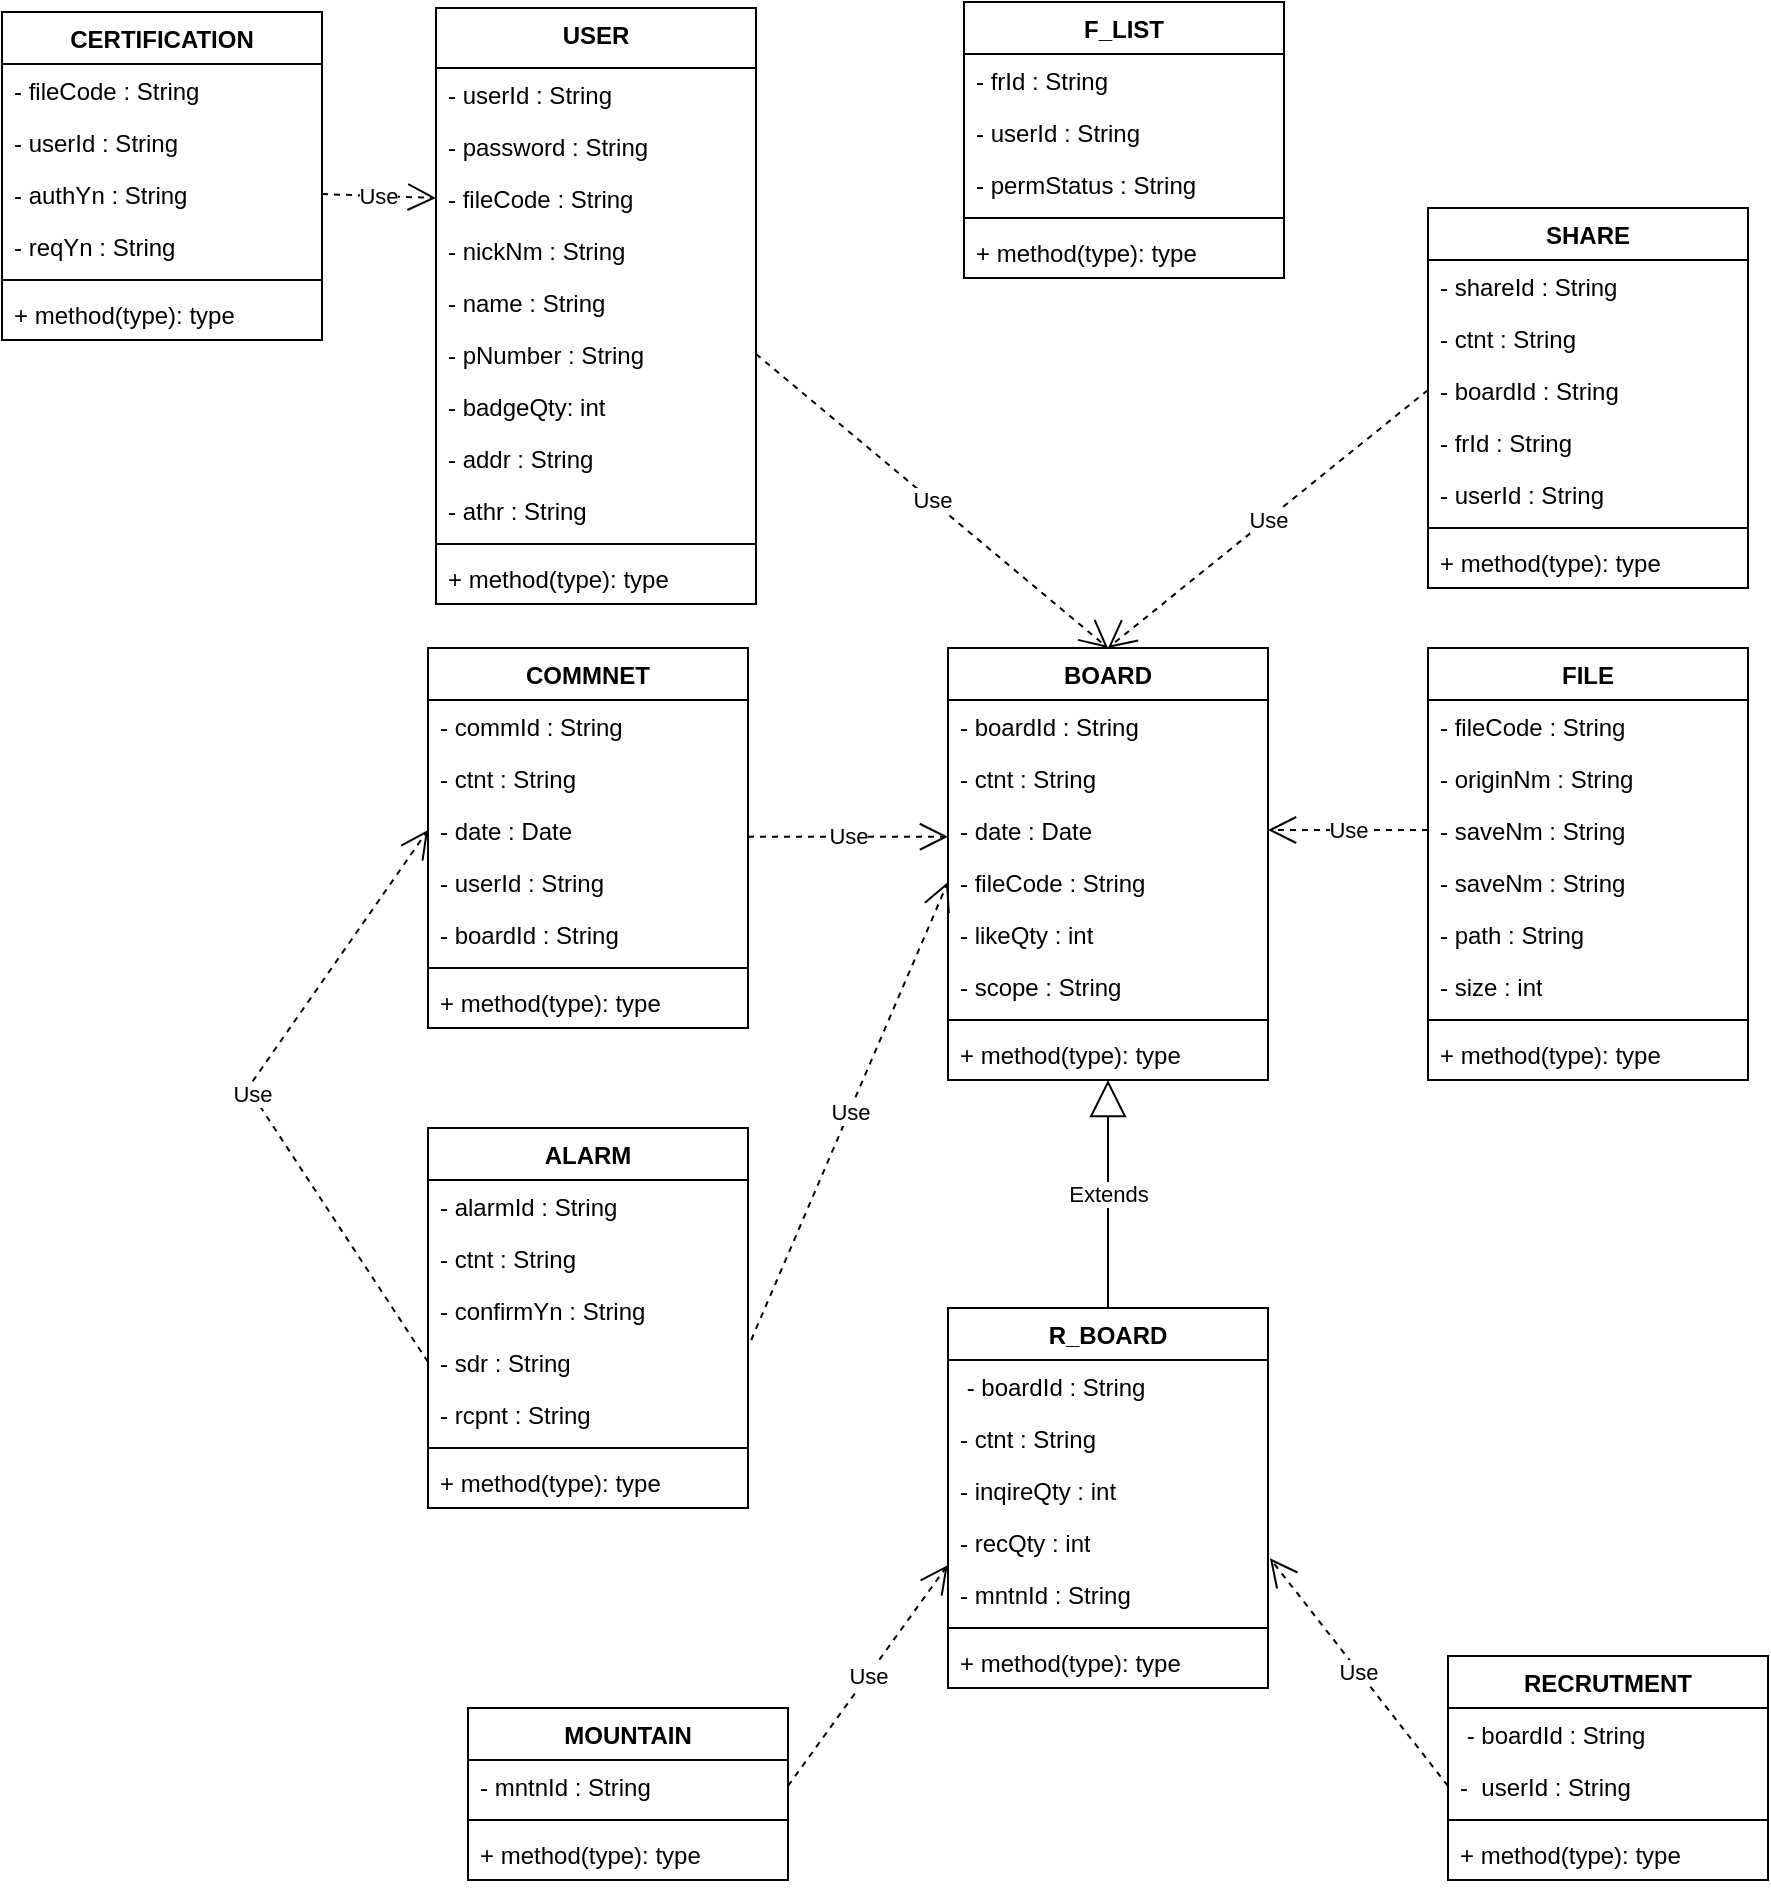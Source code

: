 <mxfile version="23.1.0" type="device">
  <diagram id="C5RBs43oDa-KdzZeNtuy" name="Page-1">
    <mxGraphModel dx="1887" dy="528" grid="0" gridSize="10" guides="1" tooltips="1" connect="1" arrows="1" fold="1" page="0" pageScale="1" pageWidth="827" pageHeight="1169" math="0" shadow="0">
      <root>
        <mxCell id="WIyWlLk6GJQsqaUBKTNV-0" />
        <mxCell id="WIyWlLk6GJQsqaUBKTNV-1" parent="WIyWlLk6GJQsqaUBKTNV-0" />
        <mxCell id="KOSHlnHlUAjCLCvc-AHI-1" value="USER" style="swimlane;fontStyle=1;align=center;verticalAlign=top;childLayout=stackLayout;horizontal=1;startSize=30;horizontalStack=0;resizeParent=1;resizeParentMax=0;resizeLast=0;collapsible=1;marginBottom=0;whiteSpace=wrap;html=1;" vertex="1" parent="WIyWlLk6GJQsqaUBKTNV-1">
          <mxGeometry x="414" y="660" width="160" height="298" as="geometry" />
        </mxCell>
        <mxCell id="KOSHlnHlUAjCLCvc-AHI-2" value="- userId : String" style="text;strokeColor=none;fillColor=none;align=left;verticalAlign=top;spacingLeft=4;spacingRight=4;overflow=hidden;rotatable=0;points=[[0,0.5],[1,0.5]];portConstraint=eastwest;whiteSpace=wrap;html=1;" vertex="1" parent="KOSHlnHlUAjCLCvc-AHI-1">
          <mxGeometry y="30" width="160" height="26" as="geometry" />
        </mxCell>
        <mxCell id="KOSHlnHlUAjCLCvc-AHI-12" value="- password : String" style="text;strokeColor=none;fillColor=none;align=left;verticalAlign=top;spacingLeft=4;spacingRight=4;overflow=hidden;rotatable=0;points=[[0,0.5],[1,0.5]];portConstraint=eastwest;whiteSpace=wrap;html=1;" vertex="1" parent="KOSHlnHlUAjCLCvc-AHI-1">
          <mxGeometry y="56" width="160" height="26" as="geometry" />
        </mxCell>
        <mxCell id="KOSHlnHlUAjCLCvc-AHI-15" value="- fileCode : String" style="text;strokeColor=none;fillColor=none;align=left;verticalAlign=top;spacingLeft=4;spacingRight=4;overflow=hidden;rotatable=0;points=[[0,0.5],[1,0.5]];portConstraint=eastwest;whiteSpace=wrap;html=1;" vertex="1" parent="KOSHlnHlUAjCLCvc-AHI-1">
          <mxGeometry y="82" width="160" height="26" as="geometry" />
        </mxCell>
        <mxCell id="KOSHlnHlUAjCLCvc-AHI-5" value="- nickNm : String" style="text;strokeColor=none;fillColor=none;align=left;verticalAlign=top;spacingLeft=4;spacingRight=4;overflow=hidden;rotatable=0;points=[[0,0.5],[1,0.5]];portConstraint=eastwest;whiteSpace=wrap;html=1;" vertex="1" parent="KOSHlnHlUAjCLCvc-AHI-1">
          <mxGeometry y="108" width="160" height="26" as="geometry" />
        </mxCell>
        <mxCell id="KOSHlnHlUAjCLCvc-AHI-14" value="- name : String" style="text;strokeColor=none;fillColor=none;align=left;verticalAlign=top;spacingLeft=4;spacingRight=4;overflow=hidden;rotatable=0;points=[[0,0.5],[1,0.5]];portConstraint=eastwest;whiteSpace=wrap;html=1;" vertex="1" parent="KOSHlnHlUAjCLCvc-AHI-1">
          <mxGeometry y="134" width="160" height="26" as="geometry" />
        </mxCell>
        <mxCell id="KOSHlnHlUAjCLCvc-AHI-13" value="- pNumber : String" style="text;strokeColor=none;fillColor=none;align=left;verticalAlign=top;spacingLeft=4;spacingRight=4;overflow=hidden;rotatable=0;points=[[0,0.5],[1,0.5]];portConstraint=eastwest;whiteSpace=wrap;html=1;" vertex="1" parent="KOSHlnHlUAjCLCvc-AHI-1">
          <mxGeometry y="160" width="160" height="26" as="geometry" />
        </mxCell>
        <mxCell id="KOSHlnHlUAjCLCvc-AHI-16" value="- badgeQty: int" style="text;strokeColor=none;fillColor=none;align=left;verticalAlign=top;spacingLeft=4;spacingRight=4;overflow=hidden;rotatable=0;points=[[0,0.5],[1,0.5]];portConstraint=eastwest;whiteSpace=wrap;html=1;" vertex="1" parent="KOSHlnHlUAjCLCvc-AHI-1">
          <mxGeometry y="186" width="160" height="26" as="geometry" />
        </mxCell>
        <mxCell id="KOSHlnHlUAjCLCvc-AHI-18" value="- addr : String" style="text;strokeColor=none;fillColor=none;align=left;verticalAlign=top;spacingLeft=4;spacingRight=4;overflow=hidden;rotatable=0;points=[[0,0.5],[1,0.5]];portConstraint=eastwest;whiteSpace=wrap;html=1;" vertex="1" parent="KOSHlnHlUAjCLCvc-AHI-1">
          <mxGeometry y="212" width="160" height="26" as="geometry" />
        </mxCell>
        <mxCell id="KOSHlnHlUAjCLCvc-AHI-17" value="- athr : String" style="text;strokeColor=none;fillColor=none;align=left;verticalAlign=top;spacingLeft=4;spacingRight=4;overflow=hidden;rotatable=0;points=[[0,0.5],[1,0.5]];portConstraint=eastwest;whiteSpace=wrap;html=1;" vertex="1" parent="KOSHlnHlUAjCLCvc-AHI-1">
          <mxGeometry y="238" width="160" height="26" as="geometry" />
        </mxCell>
        <mxCell id="KOSHlnHlUAjCLCvc-AHI-3" value="" style="line;strokeWidth=1;fillColor=none;align=left;verticalAlign=middle;spacingTop=-1;spacingLeft=3;spacingRight=3;rotatable=0;labelPosition=right;points=[];portConstraint=eastwest;strokeColor=inherit;" vertex="1" parent="KOSHlnHlUAjCLCvc-AHI-1">
          <mxGeometry y="264" width="160" height="8" as="geometry" />
        </mxCell>
        <mxCell id="KOSHlnHlUAjCLCvc-AHI-6" value="+ method(type): type" style="text;strokeColor=none;fillColor=none;align=left;verticalAlign=top;spacingLeft=4;spacingRight=4;overflow=hidden;rotatable=0;points=[[0,0.5],[1,0.5]];portConstraint=eastwest;whiteSpace=wrap;html=1;" vertex="1" parent="KOSHlnHlUAjCLCvc-AHI-1">
          <mxGeometry y="272" width="160" height="26" as="geometry" />
        </mxCell>
        <mxCell id="KOSHlnHlUAjCLCvc-AHI-20" value="F_LIST" style="swimlane;fontStyle=1;align=center;verticalAlign=top;childLayout=stackLayout;horizontal=1;startSize=26;horizontalStack=0;resizeParent=1;resizeParentMax=0;resizeLast=0;collapsible=1;marginBottom=0;whiteSpace=wrap;html=1;" vertex="1" parent="WIyWlLk6GJQsqaUBKTNV-1">
          <mxGeometry x="678" y="657" width="160" height="138" as="geometry" />
        </mxCell>
        <mxCell id="KOSHlnHlUAjCLCvc-AHI-21" value="- frId : String" style="text;strokeColor=none;fillColor=none;align=left;verticalAlign=top;spacingLeft=4;spacingRight=4;overflow=hidden;rotatable=0;points=[[0,0.5],[1,0.5]];portConstraint=eastwest;whiteSpace=wrap;html=1;" vertex="1" parent="KOSHlnHlUAjCLCvc-AHI-20">
          <mxGeometry y="26" width="160" height="26" as="geometry" />
        </mxCell>
        <mxCell id="KOSHlnHlUAjCLCvc-AHI-25" value="- userId : String" style="text;strokeColor=none;fillColor=none;align=left;verticalAlign=top;spacingLeft=4;spacingRight=4;overflow=hidden;rotatable=0;points=[[0,0.5],[1,0.5]];portConstraint=eastwest;whiteSpace=wrap;html=1;" vertex="1" parent="KOSHlnHlUAjCLCvc-AHI-20">
          <mxGeometry y="52" width="160" height="26" as="geometry" />
        </mxCell>
        <mxCell id="KOSHlnHlUAjCLCvc-AHI-24" value="- permStatus : String" style="text;strokeColor=none;fillColor=none;align=left;verticalAlign=top;spacingLeft=4;spacingRight=4;overflow=hidden;rotatable=0;points=[[0,0.5],[1,0.5]];portConstraint=eastwest;whiteSpace=wrap;html=1;" vertex="1" parent="KOSHlnHlUAjCLCvc-AHI-20">
          <mxGeometry y="78" width="160" height="26" as="geometry" />
        </mxCell>
        <mxCell id="KOSHlnHlUAjCLCvc-AHI-22" value="" style="line;strokeWidth=1;fillColor=none;align=left;verticalAlign=middle;spacingTop=-1;spacingLeft=3;spacingRight=3;rotatable=0;labelPosition=right;points=[];portConstraint=eastwest;strokeColor=inherit;" vertex="1" parent="KOSHlnHlUAjCLCvc-AHI-20">
          <mxGeometry y="104" width="160" height="8" as="geometry" />
        </mxCell>
        <mxCell id="KOSHlnHlUAjCLCvc-AHI-23" value="+ method(type): type" style="text;strokeColor=none;fillColor=none;align=left;verticalAlign=top;spacingLeft=4;spacingRight=4;overflow=hidden;rotatable=0;points=[[0,0.5],[1,0.5]];portConstraint=eastwest;whiteSpace=wrap;html=1;" vertex="1" parent="KOSHlnHlUAjCLCvc-AHI-20">
          <mxGeometry y="112" width="160" height="26" as="geometry" />
        </mxCell>
        <mxCell id="KOSHlnHlUAjCLCvc-AHI-26" value="CERTIFICATION" style="swimlane;fontStyle=1;align=center;verticalAlign=top;childLayout=stackLayout;horizontal=1;startSize=26;horizontalStack=0;resizeParent=1;resizeParentMax=0;resizeLast=0;collapsible=1;marginBottom=0;whiteSpace=wrap;html=1;" vertex="1" parent="WIyWlLk6GJQsqaUBKTNV-1">
          <mxGeometry x="197" y="662" width="160" height="164" as="geometry" />
        </mxCell>
        <mxCell id="KOSHlnHlUAjCLCvc-AHI-27" value="- fileCode : String" style="text;strokeColor=none;fillColor=none;align=left;verticalAlign=top;spacingLeft=4;spacingRight=4;overflow=hidden;rotatable=0;points=[[0,0.5],[1,0.5]];portConstraint=eastwest;whiteSpace=wrap;html=1;" vertex="1" parent="KOSHlnHlUAjCLCvc-AHI-26">
          <mxGeometry y="26" width="160" height="26" as="geometry" />
        </mxCell>
        <mxCell id="KOSHlnHlUAjCLCvc-AHI-33" value="- userId : String" style="text;strokeColor=none;fillColor=none;align=left;verticalAlign=top;spacingLeft=4;spacingRight=4;overflow=hidden;rotatable=0;points=[[0,0.5],[1,0.5]];portConstraint=eastwest;whiteSpace=wrap;html=1;" vertex="1" parent="KOSHlnHlUAjCLCvc-AHI-26">
          <mxGeometry y="52" width="160" height="26" as="geometry" />
        </mxCell>
        <mxCell id="KOSHlnHlUAjCLCvc-AHI-32" value="- authYn : String" style="text;strokeColor=none;fillColor=none;align=left;verticalAlign=top;spacingLeft=4;spacingRight=4;overflow=hidden;rotatable=0;points=[[0,0.5],[1,0.5]];portConstraint=eastwest;whiteSpace=wrap;html=1;" vertex="1" parent="KOSHlnHlUAjCLCvc-AHI-26">
          <mxGeometry y="78" width="160" height="26" as="geometry" />
        </mxCell>
        <mxCell id="KOSHlnHlUAjCLCvc-AHI-31" value="- reqYn : String" style="text;strokeColor=none;fillColor=none;align=left;verticalAlign=top;spacingLeft=4;spacingRight=4;overflow=hidden;rotatable=0;points=[[0,0.5],[1,0.5]];portConstraint=eastwest;whiteSpace=wrap;html=1;" vertex="1" parent="KOSHlnHlUAjCLCvc-AHI-26">
          <mxGeometry y="104" width="160" height="26" as="geometry" />
        </mxCell>
        <mxCell id="KOSHlnHlUAjCLCvc-AHI-28" value="" style="line;strokeWidth=1;fillColor=none;align=left;verticalAlign=middle;spacingTop=-1;spacingLeft=3;spacingRight=3;rotatable=0;labelPosition=right;points=[];portConstraint=eastwest;strokeColor=inherit;" vertex="1" parent="KOSHlnHlUAjCLCvc-AHI-26">
          <mxGeometry y="130" width="160" height="8" as="geometry" />
        </mxCell>
        <mxCell id="KOSHlnHlUAjCLCvc-AHI-34" value="+ method(type): type" style="text;strokeColor=none;fillColor=none;align=left;verticalAlign=top;spacingLeft=4;spacingRight=4;overflow=hidden;rotatable=0;points=[[0,0.5],[1,0.5]];portConstraint=eastwest;whiteSpace=wrap;html=1;" vertex="1" parent="KOSHlnHlUAjCLCvc-AHI-26">
          <mxGeometry y="138" width="160" height="26" as="geometry" />
        </mxCell>
        <mxCell id="KOSHlnHlUAjCLCvc-AHI-35" value="SHARE" style="swimlane;fontStyle=1;align=center;verticalAlign=top;childLayout=stackLayout;horizontal=1;startSize=26;horizontalStack=0;resizeParent=1;resizeParentMax=0;resizeLast=0;collapsible=1;marginBottom=0;whiteSpace=wrap;html=1;" vertex="1" parent="WIyWlLk6GJQsqaUBKTNV-1">
          <mxGeometry x="910" y="760" width="160" height="190" as="geometry" />
        </mxCell>
        <mxCell id="KOSHlnHlUAjCLCvc-AHI-36" value="- shareId : String" style="text;strokeColor=none;fillColor=none;align=left;verticalAlign=top;spacingLeft=4;spacingRight=4;overflow=hidden;rotatable=0;points=[[0,0.5],[1,0.5]];portConstraint=eastwest;whiteSpace=wrap;html=1;" vertex="1" parent="KOSHlnHlUAjCLCvc-AHI-35">
          <mxGeometry y="26" width="160" height="26" as="geometry" />
        </mxCell>
        <mxCell id="KOSHlnHlUAjCLCvc-AHI-39" value="- ctnt : String" style="text;strokeColor=none;fillColor=none;align=left;verticalAlign=top;spacingLeft=4;spacingRight=4;overflow=hidden;rotatable=0;points=[[0,0.5],[1,0.5]];portConstraint=eastwest;whiteSpace=wrap;html=1;" vertex="1" parent="KOSHlnHlUAjCLCvc-AHI-35">
          <mxGeometry y="52" width="160" height="26" as="geometry" />
        </mxCell>
        <mxCell id="KOSHlnHlUAjCLCvc-AHI-41" value="- boardId : String" style="text;strokeColor=none;fillColor=none;align=left;verticalAlign=top;spacingLeft=4;spacingRight=4;overflow=hidden;rotatable=0;points=[[0,0.5],[1,0.5]];portConstraint=eastwest;whiteSpace=wrap;html=1;" vertex="1" parent="KOSHlnHlUAjCLCvc-AHI-35">
          <mxGeometry y="78" width="160" height="26" as="geometry" />
        </mxCell>
        <mxCell id="KOSHlnHlUAjCLCvc-AHI-40" value="- frId : String" style="text;strokeColor=none;fillColor=none;align=left;verticalAlign=top;spacingLeft=4;spacingRight=4;overflow=hidden;rotatable=0;points=[[0,0.5],[1,0.5]];portConstraint=eastwest;whiteSpace=wrap;html=1;" vertex="1" parent="KOSHlnHlUAjCLCvc-AHI-35">
          <mxGeometry y="104" width="160" height="26" as="geometry" />
        </mxCell>
        <mxCell id="KOSHlnHlUAjCLCvc-AHI-42" value="- userId : String" style="text;strokeColor=none;fillColor=none;align=left;verticalAlign=top;spacingLeft=4;spacingRight=4;overflow=hidden;rotatable=0;points=[[0,0.5],[1,0.5]];portConstraint=eastwest;whiteSpace=wrap;html=1;" vertex="1" parent="KOSHlnHlUAjCLCvc-AHI-35">
          <mxGeometry y="130" width="160" height="26" as="geometry" />
        </mxCell>
        <mxCell id="KOSHlnHlUAjCLCvc-AHI-37" value="" style="line;strokeWidth=1;fillColor=none;align=left;verticalAlign=middle;spacingTop=-1;spacingLeft=3;spacingRight=3;rotatable=0;labelPosition=right;points=[];portConstraint=eastwest;strokeColor=inherit;" vertex="1" parent="KOSHlnHlUAjCLCvc-AHI-35">
          <mxGeometry y="156" width="160" height="8" as="geometry" />
        </mxCell>
        <mxCell id="KOSHlnHlUAjCLCvc-AHI-38" value="+ method(type): type" style="text;strokeColor=none;fillColor=none;align=left;verticalAlign=top;spacingLeft=4;spacingRight=4;overflow=hidden;rotatable=0;points=[[0,0.5],[1,0.5]];portConstraint=eastwest;whiteSpace=wrap;html=1;" vertex="1" parent="KOSHlnHlUAjCLCvc-AHI-35">
          <mxGeometry y="164" width="160" height="26" as="geometry" />
        </mxCell>
        <mxCell id="KOSHlnHlUAjCLCvc-AHI-43" value="RECRUTMENT" style="swimlane;fontStyle=1;align=center;verticalAlign=top;childLayout=stackLayout;horizontal=1;startSize=26;horizontalStack=0;resizeParent=1;resizeParentMax=0;resizeLast=0;collapsible=1;marginBottom=0;whiteSpace=wrap;html=1;" vertex="1" parent="WIyWlLk6GJQsqaUBKTNV-1">
          <mxGeometry x="920" y="1484" width="160" height="112" as="geometry" />
        </mxCell>
        <mxCell id="KOSHlnHlUAjCLCvc-AHI-44" value="&amp;nbsp;- boardId : String" style="text;strokeColor=none;fillColor=none;align=left;verticalAlign=top;spacingLeft=4;spacingRight=4;overflow=hidden;rotatable=0;points=[[0,0.5],[1,0.5]];portConstraint=eastwest;whiteSpace=wrap;html=1;" vertex="1" parent="KOSHlnHlUAjCLCvc-AHI-43">
          <mxGeometry y="26" width="160" height="26" as="geometry" />
        </mxCell>
        <mxCell id="KOSHlnHlUAjCLCvc-AHI-48" value="-&amp;nbsp; userId : String" style="text;strokeColor=none;fillColor=none;align=left;verticalAlign=top;spacingLeft=4;spacingRight=4;overflow=hidden;rotatable=0;points=[[0,0.5],[1,0.5]];portConstraint=eastwest;whiteSpace=wrap;html=1;" vertex="1" parent="KOSHlnHlUAjCLCvc-AHI-43">
          <mxGeometry y="52" width="160" height="26" as="geometry" />
        </mxCell>
        <mxCell id="KOSHlnHlUAjCLCvc-AHI-45" value="" style="line;strokeWidth=1;fillColor=none;align=left;verticalAlign=middle;spacingTop=-1;spacingLeft=3;spacingRight=3;rotatable=0;labelPosition=right;points=[];portConstraint=eastwest;strokeColor=inherit;" vertex="1" parent="KOSHlnHlUAjCLCvc-AHI-43">
          <mxGeometry y="78" width="160" height="8" as="geometry" />
        </mxCell>
        <mxCell id="KOSHlnHlUAjCLCvc-AHI-46" value="+ method(type): type" style="text;strokeColor=none;fillColor=none;align=left;verticalAlign=top;spacingLeft=4;spacingRight=4;overflow=hidden;rotatable=0;points=[[0,0.5],[1,0.5]];portConstraint=eastwest;whiteSpace=wrap;html=1;" vertex="1" parent="KOSHlnHlUAjCLCvc-AHI-43">
          <mxGeometry y="86" width="160" height="26" as="geometry" />
        </mxCell>
        <mxCell id="KOSHlnHlUAjCLCvc-AHI-49" value="COMMNET" style="swimlane;fontStyle=1;align=center;verticalAlign=top;childLayout=stackLayout;horizontal=1;startSize=26;horizontalStack=0;resizeParent=1;resizeParentMax=0;resizeLast=0;collapsible=1;marginBottom=0;whiteSpace=wrap;html=1;" vertex="1" parent="WIyWlLk6GJQsqaUBKTNV-1">
          <mxGeometry x="410" y="980" width="160" height="190" as="geometry" />
        </mxCell>
        <mxCell id="KOSHlnHlUAjCLCvc-AHI-50" value="- commId : String" style="text;strokeColor=none;fillColor=none;align=left;verticalAlign=top;spacingLeft=4;spacingRight=4;overflow=hidden;rotatable=0;points=[[0,0.5],[1,0.5]];portConstraint=eastwest;whiteSpace=wrap;html=1;" vertex="1" parent="KOSHlnHlUAjCLCvc-AHI-49">
          <mxGeometry y="26" width="160" height="26" as="geometry" />
        </mxCell>
        <mxCell id="KOSHlnHlUAjCLCvc-AHI-56" value="- ctnt : String" style="text;strokeColor=none;fillColor=none;align=left;verticalAlign=top;spacingLeft=4;spacingRight=4;overflow=hidden;rotatable=0;points=[[0,0.5],[1,0.5]];portConstraint=eastwest;whiteSpace=wrap;html=1;" vertex="1" parent="KOSHlnHlUAjCLCvc-AHI-49">
          <mxGeometry y="52" width="160" height="26" as="geometry" />
        </mxCell>
        <mxCell id="KOSHlnHlUAjCLCvc-AHI-55" value="- date : Date" style="text;strokeColor=none;fillColor=none;align=left;verticalAlign=top;spacingLeft=4;spacingRight=4;overflow=hidden;rotatable=0;points=[[0,0.5],[1,0.5]];portConstraint=eastwest;whiteSpace=wrap;html=1;" vertex="1" parent="KOSHlnHlUAjCLCvc-AHI-49">
          <mxGeometry y="78" width="160" height="26" as="geometry" />
        </mxCell>
        <mxCell id="KOSHlnHlUAjCLCvc-AHI-54" value="- userId : String" style="text;strokeColor=none;fillColor=none;align=left;verticalAlign=top;spacingLeft=4;spacingRight=4;overflow=hidden;rotatable=0;points=[[0,0.5],[1,0.5]];portConstraint=eastwest;whiteSpace=wrap;html=1;" vertex="1" parent="KOSHlnHlUAjCLCvc-AHI-49">
          <mxGeometry y="104" width="160" height="26" as="geometry" />
        </mxCell>
        <mxCell id="KOSHlnHlUAjCLCvc-AHI-53" value="- boardId : String" style="text;strokeColor=none;fillColor=none;align=left;verticalAlign=top;spacingLeft=4;spacingRight=4;overflow=hidden;rotatable=0;points=[[0,0.5],[1,0.5]];portConstraint=eastwest;whiteSpace=wrap;html=1;" vertex="1" parent="KOSHlnHlUAjCLCvc-AHI-49">
          <mxGeometry y="130" width="160" height="26" as="geometry" />
        </mxCell>
        <mxCell id="KOSHlnHlUAjCLCvc-AHI-51" value="" style="line;strokeWidth=1;fillColor=none;align=left;verticalAlign=middle;spacingTop=-1;spacingLeft=3;spacingRight=3;rotatable=0;labelPosition=right;points=[];portConstraint=eastwest;strokeColor=inherit;" vertex="1" parent="KOSHlnHlUAjCLCvc-AHI-49">
          <mxGeometry y="156" width="160" height="8" as="geometry" />
        </mxCell>
        <mxCell id="KOSHlnHlUAjCLCvc-AHI-52" value="+ method(type): type" style="text;strokeColor=none;fillColor=none;align=left;verticalAlign=top;spacingLeft=4;spacingRight=4;overflow=hidden;rotatable=0;points=[[0,0.5],[1,0.5]];portConstraint=eastwest;whiteSpace=wrap;html=1;" vertex="1" parent="KOSHlnHlUAjCLCvc-AHI-49">
          <mxGeometry y="164" width="160" height="26" as="geometry" />
        </mxCell>
        <mxCell id="KOSHlnHlUAjCLCvc-AHI-57" value="BOARD" style="swimlane;fontStyle=1;align=center;verticalAlign=top;childLayout=stackLayout;horizontal=1;startSize=26;horizontalStack=0;resizeParent=1;resizeParentMax=0;resizeLast=0;collapsible=1;marginBottom=0;whiteSpace=wrap;html=1;" vertex="1" parent="WIyWlLk6GJQsqaUBKTNV-1">
          <mxGeometry x="670" y="980" width="160" height="216" as="geometry" />
        </mxCell>
        <mxCell id="KOSHlnHlUAjCLCvc-AHI-58" value="- boardId : String" style="text;strokeColor=none;fillColor=none;align=left;verticalAlign=top;spacingLeft=4;spacingRight=4;overflow=hidden;rotatable=0;points=[[0,0.5],[1,0.5]];portConstraint=eastwest;whiteSpace=wrap;html=1;" vertex="1" parent="KOSHlnHlUAjCLCvc-AHI-57">
          <mxGeometry y="26" width="160" height="26" as="geometry" />
        </mxCell>
        <mxCell id="KOSHlnHlUAjCLCvc-AHI-65" value="- ctnt : String" style="text;strokeColor=none;fillColor=none;align=left;verticalAlign=top;spacingLeft=4;spacingRight=4;overflow=hidden;rotatable=0;points=[[0,0.5],[1,0.5]];portConstraint=eastwest;whiteSpace=wrap;html=1;" vertex="1" parent="KOSHlnHlUAjCLCvc-AHI-57">
          <mxGeometry y="52" width="160" height="26" as="geometry" />
        </mxCell>
        <mxCell id="KOSHlnHlUAjCLCvc-AHI-64" value="- date : Date" style="text;strokeColor=none;fillColor=none;align=left;verticalAlign=top;spacingLeft=4;spacingRight=4;overflow=hidden;rotatable=0;points=[[0,0.5],[1,0.5]];portConstraint=eastwest;whiteSpace=wrap;html=1;" vertex="1" parent="KOSHlnHlUAjCLCvc-AHI-57">
          <mxGeometry y="78" width="160" height="26" as="geometry" />
        </mxCell>
        <mxCell id="KOSHlnHlUAjCLCvc-AHI-63" value="- fileCode : String" style="text;strokeColor=none;fillColor=none;align=left;verticalAlign=top;spacingLeft=4;spacingRight=4;overflow=hidden;rotatable=0;points=[[0,0.5],[1,0.5]];portConstraint=eastwest;whiteSpace=wrap;html=1;" vertex="1" parent="KOSHlnHlUAjCLCvc-AHI-57">
          <mxGeometry y="104" width="160" height="26" as="geometry" />
        </mxCell>
        <mxCell id="KOSHlnHlUAjCLCvc-AHI-62" value="- likeQty : int" style="text;strokeColor=none;fillColor=none;align=left;verticalAlign=top;spacingLeft=4;spacingRight=4;overflow=hidden;rotatable=0;points=[[0,0.5],[1,0.5]];portConstraint=eastwest;whiteSpace=wrap;html=1;" vertex="1" parent="KOSHlnHlUAjCLCvc-AHI-57">
          <mxGeometry y="130" width="160" height="26" as="geometry" />
        </mxCell>
        <mxCell id="KOSHlnHlUAjCLCvc-AHI-61" value="- scope : String" style="text;strokeColor=none;fillColor=none;align=left;verticalAlign=top;spacingLeft=4;spacingRight=4;overflow=hidden;rotatable=0;points=[[0,0.5],[1,0.5]];portConstraint=eastwest;whiteSpace=wrap;html=1;" vertex="1" parent="KOSHlnHlUAjCLCvc-AHI-57">
          <mxGeometry y="156" width="160" height="26" as="geometry" />
        </mxCell>
        <mxCell id="KOSHlnHlUAjCLCvc-AHI-59" value="" style="line;strokeWidth=1;fillColor=none;align=left;verticalAlign=middle;spacingTop=-1;spacingLeft=3;spacingRight=3;rotatable=0;labelPosition=right;points=[];portConstraint=eastwest;strokeColor=inherit;" vertex="1" parent="KOSHlnHlUAjCLCvc-AHI-57">
          <mxGeometry y="182" width="160" height="8" as="geometry" />
        </mxCell>
        <mxCell id="KOSHlnHlUAjCLCvc-AHI-60" value="+ method(type): type" style="text;strokeColor=none;fillColor=none;align=left;verticalAlign=top;spacingLeft=4;spacingRight=4;overflow=hidden;rotatable=0;points=[[0,0.5],[1,0.5]];portConstraint=eastwest;whiteSpace=wrap;html=1;" vertex="1" parent="KOSHlnHlUAjCLCvc-AHI-57">
          <mxGeometry y="190" width="160" height="26" as="geometry" />
        </mxCell>
        <mxCell id="KOSHlnHlUAjCLCvc-AHI-66" value="MOUNTAIN" style="swimlane;fontStyle=1;align=center;verticalAlign=top;childLayout=stackLayout;horizontal=1;startSize=26;horizontalStack=0;resizeParent=1;resizeParentMax=0;resizeLast=0;collapsible=1;marginBottom=0;whiteSpace=wrap;html=1;" vertex="1" parent="WIyWlLk6GJQsqaUBKTNV-1">
          <mxGeometry x="430" y="1510" width="160" height="86" as="geometry" />
        </mxCell>
        <mxCell id="KOSHlnHlUAjCLCvc-AHI-67" value="- mntnId : String" style="text;strokeColor=none;fillColor=none;align=left;verticalAlign=top;spacingLeft=4;spacingRight=4;overflow=hidden;rotatable=0;points=[[0,0.5],[1,0.5]];portConstraint=eastwest;whiteSpace=wrap;html=1;" vertex="1" parent="KOSHlnHlUAjCLCvc-AHI-66">
          <mxGeometry y="26" width="160" height="26" as="geometry" />
        </mxCell>
        <mxCell id="KOSHlnHlUAjCLCvc-AHI-68" value="" style="line;strokeWidth=1;fillColor=none;align=left;verticalAlign=middle;spacingTop=-1;spacingLeft=3;spacingRight=3;rotatable=0;labelPosition=right;points=[];portConstraint=eastwest;strokeColor=inherit;" vertex="1" parent="KOSHlnHlUAjCLCvc-AHI-66">
          <mxGeometry y="52" width="160" height="8" as="geometry" />
        </mxCell>
        <mxCell id="KOSHlnHlUAjCLCvc-AHI-69" value="+ method(type): type" style="text;strokeColor=none;fillColor=none;align=left;verticalAlign=top;spacingLeft=4;spacingRight=4;overflow=hidden;rotatable=0;points=[[0,0.5],[1,0.5]];portConstraint=eastwest;whiteSpace=wrap;html=1;" vertex="1" parent="KOSHlnHlUAjCLCvc-AHI-66">
          <mxGeometry y="60" width="160" height="26" as="geometry" />
        </mxCell>
        <mxCell id="KOSHlnHlUAjCLCvc-AHI-70" value="R_BOARD" style="swimlane;fontStyle=1;align=center;verticalAlign=top;childLayout=stackLayout;horizontal=1;startSize=26;horizontalStack=0;resizeParent=1;resizeParentMax=0;resizeLast=0;collapsible=1;marginBottom=0;whiteSpace=wrap;html=1;" vertex="1" parent="WIyWlLk6GJQsqaUBKTNV-1">
          <mxGeometry x="670" y="1310" width="160" height="190" as="geometry" />
        </mxCell>
        <mxCell id="KOSHlnHlUAjCLCvc-AHI-71" value="&amp;nbsp;- boardId : String" style="text;strokeColor=none;fillColor=none;align=left;verticalAlign=top;spacingLeft=4;spacingRight=4;overflow=hidden;rotatable=0;points=[[0,0.5],[1,0.5]];portConstraint=eastwest;whiteSpace=wrap;html=1;" vertex="1" parent="KOSHlnHlUAjCLCvc-AHI-70">
          <mxGeometry y="26" width="160" height="26" as="geometry" />
        </mxCell>
        <mxCell id="KOSHlnHlUAjCLCvc-AHI-77" value="- ctnt : String" style="text;strokeColor=none;fillColor=none;align=left;verticalAlign=top;spacingLeft=4;spacingRight=4;overflow=hidden;rotatable=0;points=[[0,0.5],[1,0.5]];portConstraint=eastwest;whiteSpace=wrap;html=1;" vertex="1" parent="KOSHlnHlUAjCLCvc-AHI-70">
          <mxGeometry y="52" width="160" height="26" as="geometry" />
        </mxCell>
        <mxCell id="KOSHlnHlUAjCLCvc-AHI-76" value="- inqireQty : int" style="text;strokeColor=none;fillColor=none;align=left;verticalAlign=top;spacingLeft=4;spacingRight=4;overflow=hidden;rotatable=0;points=[[0,0.5],[1,0.5]];portConstraint=eastwest;whiteSpace=wrap;html=1;" vertex="1" parent="KOSHlnHlUAjCLCvc-AHI-70">
          <mxGeometry y="78" width="160" height="26" as="geometry" />
        </mxCell>
        <mxCell id="KOSHlnHlUAjCLCvc-AHI-75" value="- recQty : int" style="text;strokeColor=none;fillColor=none;align=left;verticalAlign=top;spacingLeft=4;spacingRight=4;overflow=hidden;rotatable=0;points=[[0,0.5],[1,0.5]];portConstraint=eastwest;whiteSpace=wrap;html=1;" vertex="1" parent="KOSHlnHlUAjCLCvc-AHI-70">
          <mxGeometry y="104" width="160" height="26" as="geometry" />
        </mxCell>
        <mxCell id="KOSHlnHlUAjCLCvc-AHI-79" value="- mntnId : String" style="text;strokeColor=none;fillColor=none;align=left;verticalAlign=top;spacingLeft=4;spacingRight=4;overflow=hidden;rotatable=0;points=[[0,0.5],[1,0.5]];portConstraint=eastwest;whiteSpace=wrap;html=1;" vertex="1" parent="KOSHlnHlUAjCLCvc-AHI-70">
          <mxGeometry y="130" width="160" height="26" as="geometry" />
        </mxCell>
        <mxCell id="KOSHlnHlUAjCLCvc-AHI-72" value="" style="line;strokeWidth=1;fillColor=none;align=left;verticalAlign=middle;spacingTop=-1;spacingLeft=3;spacingRight=3;rotatable=0;labelPosition=right;points=[];portConstraint=eastwest;strokeColor=inherit;" vertex="1" parent="KOSHlnHlUAjCLCvc-AHI-70">
          <mxGeometry y="156" width="160" height="8" as="geometry" />
        </mxCell>
        <mxCell id="KOSHlnHlUAjCLCvc-AHI-73" value="+ method(type): type" style="text;strokeColor=none;fillColor=none;align=left;verticalAlign=top;spacingLeft=4;spacingRight=4;overflow=hidden;rotatable=0;points=[[0,0.5],[1,0.5]];portConstraint=eastwest;whiteSpace=wrap;html=1;" vertex="1" parent="KOSHlnHlUAjCLCvc-AHI-70">
          <mxGeometry y="164" width="160" height="26" as="geometry" />
        </mxCell>
        <mxCell id="KOSHlnHlUAjCLCvc-AHI-80" value="ALARM" style="swimlane;fontStyle=1;align=center;verticalAlign=top;childLayout=stackLayout;horizontal=1;startSize=26;horizontalStack=0;resizeParent=1;resizeParentMax=0;resizeLast=0;collapsible=1;marginBottom=0;whiteSpace=wrap;html=1;" vertex="1" parent="WIyWlLk6GJQsqaUBKTNV-1">
          <mxGeometry x="410" y="1220" width="160" height="190" as="geometry" />
        </mxCell>
        <mxCell id="KOSHlnHlUAjCLCvc-AHI-81" value="- alarmId : String" style="text;strokeColor=none;fillColor=none;align=left;verticalAlign=top;spacingLeft=4;spacingRight=4;overflow=hidden;rotatable=0;points=[[0,0.5],[1,0.5]];portConstraint=eastwest;whiteSpace=wrap;html=1;" vertex="1" parent="KOSHlnHlUAjCLCvc-AHI-80">
          <mxGeometry y="26" width="160" height="26" as="geometry" />
        </mxCell>
        <mxCell id="KOSHlnHlUAjCLCvc-AHI-87" value="- ctnt : String" style="text;strokeColor=none;fillColor=none;align=left;verticalAlign=top;spacingLeft=4;spacingRight=4;overflow=hidden;rotatable=0;points=[[0,0.5],[1,0.5]];portConstraint=eastwest;whiteSpace=wrap;html=1;" vertex="1" parent="KOSHlnHlUAjCLCvc-AHI-80">
          <mxGeometry y="52" width="160" height="26" as="geometry" />
        </mxCell>
        <mxCell id="KOSHlnHlUAjCLCvc-AHI-86" value="- confirmYn : String" style="text;strokeColor=none;fillColor=none;align=left;verticalAlign=top;spacingLeft=4;spacingRight=4;overflow=hidden;rotatable=0;points=[[0,0.5],[1,0.5]];portConstraint=eastwest;whiteSpace=wrap;html=1;" vertex="1" parent="KOSHlnHlUAjCLCvc-AHI-80">
          <mxGeometry y="78" width="160" height="26" as="geometry" />
        </mxCell>
        <mxCell id="KOSHlnHlUAjCLCvc-AHI-85" value="- sdr : String" style="text;strokeColor=none;fillColor=none;align=left;verticalAlign=top;spacingLeft=4;spacingRight=4;overflow=hidden;rotatable=0;points=[[0,0.5],[1,0.5]];portConstraint=eastwest;whiteSpace=wrap;html=1;" vertex="1" parent="KOSHlnHlUAjCLCvc-AHI-80">
          <mxGeometry y="104" width="160" height="26" as="geometry" />
        </mxCell>
        <mxCell id="KOSHlnHlUAjCLCvc-AHI-84" value="- rcpnt : String" style="text;strokeColor=none;fillColor=none;align=left;verticalAlign=top;spacingLeft=4;spacingRight=4;overflow=hidden;rotatable=0;points=[[0,0.5],[1,0.5]];portConstraint=eastwest;whiteSpace=wrap;html=1;" vertex="1" parent="KOSHlnHlUAjCLCvc-AHI-80">
          <mxGeometry y="130" width="160" height="26" as="geometry" />
        </mxCell>
        <mxCell id="KOSHlnHlUAjCLCvc-AHI-82" value="" style="line;strokeWidth=1;fillColor=none;align=left;verticalAlign=middle;spacingTop=-1;spacingLeft=3;spacingRight=3;rotatable=0;labelPosition=right;points=[];portConstraint=eastwest;strokeColor=inherit;" vertex="1" parent="KOSHlnHlUAjCLCvc-AHI-80">
          <mxGeometry y="156" width="160" height="8" as="geometry" />
        </mxCell>
        <mxCell id="KOSHlnHlUAjCLCvc-AHI-83" value="+ method(type): type" style="text;strokeColor=none;fillColor=none;align=left;verticalAlign=top;spacingLeft=4;spacingRight=4;overflow=hidden;rotatable=0;points=[[0,0.5],[1,0.5]];portConstraint=eastwest;whiteSpace=wrap;html=1;" vertex="1" parent="KOSHlnHlUAjCLCvc-AHI-80">
          <mxGeometry y="164" width="160" height="26" as="geometry" />
        </mxCell>
        <mxCell id="KOSHlnHlUAjCLCvc-AHI-88" value="FILE" style="swimlane;fontStyle=1;align=center;verticalAlign=top;childLayout=stackLayout;horizontal=1;startSize=26;horizontalStack=0;resizeParent=1;resizeParentMax=0;resizeLast=0;collapsible=1;marginBottom=0;whiteSpace=wrap;html=1;" vertex="1" parent="WIyWlLk6GJQsqaUBKTNV-1">
          <mxGeometry x="910" y="980" width="160" height="216" as="geometry" />
        </mxCell>
        <mxCell id="KOSHlnHlUAjCLCvc-AHI-89" value="- fileCode : String" style="text;strokeColor=none;fillColor=none;align=left;verticalAlign=top;spacingLeft=4;spacingRight=4;overflow=hidden;rotatable=0;points=[[0,0.5],[1,0.5]];portConstraint=eastwest;whiteSpace=wrap;html=1;" vertex="1" parent="KOSHlnHlUAjCLCvc-AHI-88">
          <mxGeometry y="26" width="160" height="26" as="geometry" />
        </mxCell>
        <mxCell id="KOSHlnHlUAjCLCvc-AHI-95" value="- originNm : String" style="text;strokeColor=none;fillColor=none;align=left;verticalAlign=top;spacingLeft=4;spacingRight=4;overflow=hidden;rotatable=0;points=[[0,0.5],[1,0.5]];portConstraint=eastwest;whiteSpace=wrap;html=1;" vertex="1" parent="KOSHlnHlUAjCLCvc-AHI-88">
          <mxGeometry y="52" width="160" height="26" as="geometry" />
        </mxCell>
        <mxCell id="KOSHlnHlUAjCLCvc-AHI-94" value="- saveNm : String" style="text;strokeColor=none;fillColor=none;align=left;verticalAlign=top;spacingLeft=4;spacingRight=4;overflow=hidden;rotatable=0;points=[[0,0.5],[1,0.5]];portConstraint=eastwest;whiteSpace=wrap;html=1;" vertex="1" parent="KOSHlnHlUAjCLCvc-AHI-88">
          <mxGeometry y="78" width="160" height="26" as="geometry" />
        </mxCell>
        <mxCell id="KOSHlnHlUAjCLCvc-AHI-107" value="- saveNm : String" style="text;strokeColor=none;fillColor=none;align=left;verticalAlign=top;spacingLeft=4;spacingRight=4;overflow=hidden;rotatable=0;points=[[0,0.5],[1,0.5]];portConstraint=eastwest;whiteSpace=wrap;html=1;" vertex="1" parent="KOSHlnHlUAjCLCvc-AHI-88">
          <mxGeometry y="104" width="160" height="26" as="geometry" />
        </mxCell>
        <mxCell id="KOSHlnHlUAjCLCvc-AHI-93" value="- path : String" style="text;strokeColor=none;fillColor=none;align=left;verticalAlign=top;spacingLeft=4;spacingRight=4;overflow=hidden;rotatable=0;points=[[0,0.5],[1,0.5]];portConstraint=eastwest;whiteSpace=wrap;html=1;" vertex="1" parent="KOSHlnHlUAjCLCvc-AHI-88">
          <mxGeometry y="130" width="160" height="26" as="geometry" />
        </mxCell>
        <mxCell id="KOSHlnHlUAjCLCvc-AHI-92" value="- size : int&lt;br&gt;" style="text;strokeColor=none;fillColor=none;align=left;verticalAlign=top;spacingLeft=4;spacingRight=4;overflow=hidden;rotatable=0;points=[[0,0.5],[1,0.5]];portConstraint=eastwest;whiteSpace=wrap;html=1;" vertex="1" parent="KOSHlnHlUAjCLCvc-AHI-88">
          <mxGeometry y="156" width="160" height="26" as="geometry" />
        </mxCell>
        <mxCell id="KOSHlnHlUAjCLCvc-AHI-90" value="" style="line;strokeWidth=1;fillColor=none;align=left;verticalAlign=middle;spacingTop=-1;spacingLeft=3;spacingRight=3;rotatable=0;labelPosition=right;points=[];portConstraint=eastwest;strokeColor=inherit;" vertex="1" parent="KOSHlnHlUAjCLCvc-AHI-88">
          <mxGeometry y="182" width="160" height="8" as="geometry" />
        </mxCell>
        <mxCell id="KOSHlnHlUAjCLCvc-AHI-91" value="+ method(type): type" style="text;strokeColor=none;fillColor=none;align=left;verticalAlign=top;spacingLeft=4;spacingRight=4;overflow=hidden;rotatable=0;points=[[0,0.5],[1,0.5]];portConstraint=eastwest;whiteSpace=wrap;html=1;" vertex="1" parent="KOSHlnHlUAjCLCvc-AHI-88">
          <mxGeometry y="190" width="160" height="26" as="geometry" />
        </mxCell>
        <mxCell id="KOSHlnHlUAjCLCvc-AHI-97" value="Extends" style="endArrow=block;endSize=16;endFill=0;html=1;rounded=0;exitX=0.5;exitY=0;exitDx=0;exitDy=0;" edge="1" parent="WIyWlLk6GJQsqaUBKTNV-1" source="KOSHlnHlUAjCLCvc-AHI-70" target="KOSHlnHlUAjCLCvc-AHI-60">
          <mxGeometry width="160" relative="1" as="geometry">
            <mxPoint x="350" y="1040" as="sourcePoint" />
            <mxPoint x="747" y="1200" as="targetPoint" />
          </mxGeometry>
        </mxCell>
        <mxCell id="KOSHlnHlUAjCLCvc-AHI-99" value="Use" style="endArrow=open;endSize=12;dashed=1;html=1;rounded=0;entryX=0.5;entryY=0;entryDx=0;entryDy=0;exitX=1;exitY=0.5;exitDx=0;exitDy=0;" edge="1" parent="WIyWlLk6GJQsqaUBKTNV-1" source="KOSHlnHlUAjCLCvc-AHI-13" target="KOSHlnHlUAjCLCvc-AHI-57">
          <mxGeometry width="160" relative="1" as="geometry">
            <mxPoint x="350" y="780" as="sourcePoint" />
            <mxPoint x="510" y="780" as="targetPoint" />
          </mxGeometry>
        </mxCell>
        <mxCell id="KOSHlnHlUAjCLCvc-AHI-100" value="Use" style="endArrow=open;endSize=12;dashed=1;html=1;rounded=0;entryX=0;entryY=0.5;entryDx=0;entryDy=0;exitX=1;exitY=0.5;exitDx=0;exitDy=0;" edge="1" parent="WIyWlLk6GJQsqaUBKTNV-1">
          <mxGeometry width="160" relative="1" as="geometry">
            <mxPoint x="570" y="1074.38" as="sourcePoint" />
            <mxPoint x="670" y="1074.38" as="targetPoint" />
            <mxPoint as="offset" />
          </mxGeometry>
        </mxCell>
        <mxCell id="KOSHlnHlUAjCLCvc-AHI-101" value="Use" style="endArrow=open;endSize=12;dashed=1;html=1;rounded=0;exitX=0;exitY=0.5;exitDx=0;exitDy=0;entryX=0.5;entryY=0;entryDx=0;entryDy=0;" edge="1" parent="WIyWlLk6GJQsqaUBKTNV-1" source="KOSHlnHlUAjCLCvc-AHI-41" target="KOSHlnHlUAjCLCvc-AHI-57">
          <mxGeometry width="160" relative="1" as="geometry">
            <mxPoint x="350" y="930" as="sourcePoint" />
            <mxPoint x="510" y="930" as="targetPoint" />
          </mxGeometry>
        </mxCell>
        <mxCell id="KOSHlnHlUAjCLCvc-AHI-103" value="Use" style="endArrow=open;endSize=12;dashed=1;html=1;rounded=0;entryX=1;entryY=0.5;entryDx=0;entryDy=0;exitX=0;exitY=0.5;exitDx=0;exitDy=0;" edge="1" parent="WIyWlLk6GJQsqaUBKTNV-1" source="KOSHlnHlUAjCLCvc-AHI-94" target="KOSHlnHlUAjCLCvc-AHI-64">
          <mxGeometry width="160" relative="1" as="geometry">
            <mxPoint x="970" y="1097" as="sourcePoint" />
            <mxPoint x="510" y="780" as="targetPoint" />
            <Array as="points" />
          </mxGeometry>
        </mxCell>
        <mxCell id="KOSHlnHlUAjCLCvc-AHI-105" value="Use" style="endArrow=open;endSize=12;dashed=1;html=1;rounded=0;exitX=0;exitY=0.5;exitDx=0;exitDy=0;entryX=0;entryY=0.5;entryDx=0;entryDy=0;" edge="1" parent="WIyWlLk6GJQsqaUBKTNV-1" source="KOSHlnHlUAjCLCvc-AHI-85" target="KOSHlnHlUAjCLCvc-AHI-55">
          <mxGeometry width="160" relative="1" as="geometry">
            <mxPoint x="600" y="1030" as="sourcePoint" />
            <mxPoint x="760" y="1030" as="targetPoint" />
            <Array as="points">
              <mxPoint x="320" y="1200" />
            </Array>
          </mxGeometry>
        </mxCell>
        <mxCell id="KOSHlnHlUAjCLCvc-AHI-106" value="Use" style="endArrow=open;endSize=12;dashed=1;html=1;rounded=0;exitX=0;exitY=0.5;exitDx=0;exitDy=0;entryX=1.006;entryY=-0.187;entryDx=0;entryDy=0;entryPerimeter=0;" edge="1" parent="WIyWlLk6GJQsqaUBKTNV-1" source="KOSHlnHlUAjCLCvc-AHI-48" target="KOSHlnHlUAjCLCvc-AHI-79">
          <mxGeometry width="160" relative="1" as="geometry">
            <mxPoint x="1128" y="1240" as="sourcePoint" />
            <mxPoint x="830" y="1390" as="targetPoint" />
          </mxGeometry>
        </mxCell>
        <mxCell id="KOSHlnHlUAjCLCvc-AHI-109" value="Use" style="endArrow=open;endSize=12;dashed=1;html=1;rounded=0;exitX=1;exitY=0.5;exitDx=0;exitDy=0;entryX=-0.001;entryY=0.945;entryDx=0;entryDy=0;entryPerimeter=0;" edge="1" parent="WIyWlLk6GJQsqaUBKTNV-1" source="KOSHlnHlUAjCLCvc-AHI-67" target="KOSHlnHlUAjCLCvc-AHI-75">
          <mxGeometry width="160" relative="1" as="geometry">
            <mxPoint x="600" y="1380.0" as="sourcePoint" />
            <mxPoint x="670" y="1380.0" as="targetPoint" />
          </mxGeometry>
        </mxCell>
        <mxCell id="KOSHlnHlUAjCLCvc-AHI-110" value="Use" style="endArrow=open;endSize=12;dashed=1;html=1;rounded=0;exitX=1;exitY=0.5;exitDx=0;exitDy=0;entryX=0;entryY=0.5;entryDx=0;entryDy=0;" edge="1" parent="WIyWlLk6GJQsqaUBKTNV-1" source="KOSHlnHlUAjCLCvc-AHI-32" target="KOSHlnHlUAjCLCvc-AHI-15">
          <mxGeometry width="160" relative="1" as="geometry">
            <mxPoint x="700" y="830" as="sourcePoint" />
            <mxPoint x="860" y="830" as="targetPoint" />
          </mxGeometry>
        </mxCell>
        <mxCell id="KOSHlnHlUAjCLCvc-AHI-114" value="Use" style="endArrow=open;endSize=12;dashed=1;html=1;rounded=0;exitX=1.01;exitY=0.077;exitDx=0;exitDy=0;exitPerimeter=0;entryX=0;entryY=0.5;entryDx=0;entryDy=0;" edge="1" parent="WIyWlLk6GJQsqaUBKTNV-1" source="KOSHlnHlUAjCLCvc-AHI-85" target="KOSHlnHlUAjCLCvc-AHI-63">
          <mxGeometry width="160" relative="1" as="geometry">
            <mxPoint x="730" y="1050" as="sourcePoint" />
            <mxPoint x="890" y="1050" as="targetPoint" />
            <Array as="points" />
          </mxGeometry>
        </mxCell>
      </root>
    </mxGraphModel>
  </diagram>
</mxfile>
